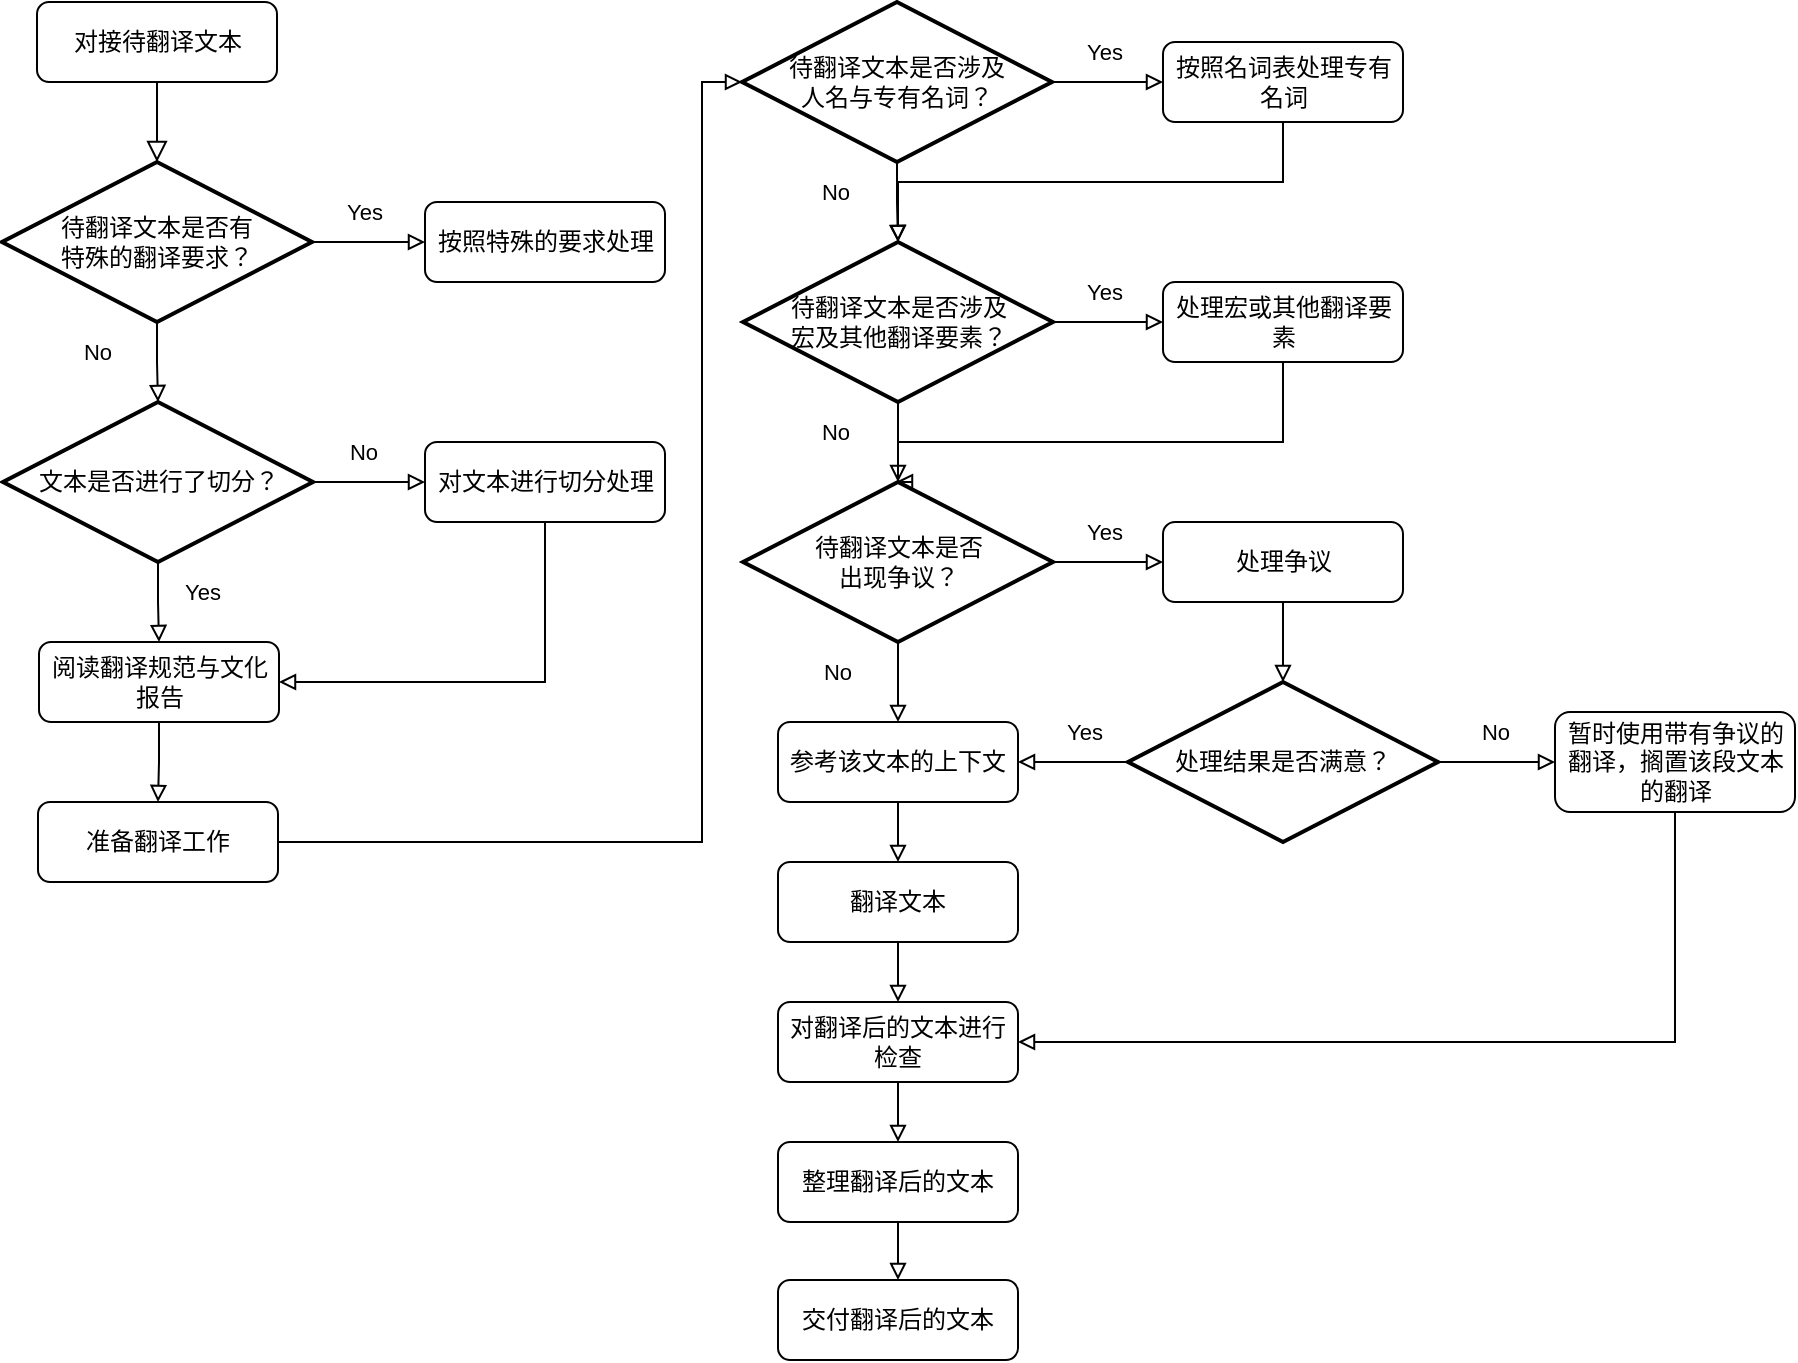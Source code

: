 <mxfile version="24.3.1" type="github">
  <diagram id="C5RBs43oDa-KdzZeNtuy" name="Page-1">
    <mxGraphModel dx="837" dy="975" grid="1" gridSize="10" guides="1" tooltips="1" connect="1" arrows="1" fold="1" page="1" pageScale="1" pageWidth="827" pageHeight="1169" math="0" shadow="0">
      <root>
        <mxCell id="WIyWlLk6GJQsqaUBKTNV-0" />
        <mxCell id="WIyWlLk6GJQsqaUBKTNV-1" parent="WIyWlLk6GJQsqaUBKTNV-0" />
        <mxCell id="WIyWlLk6GJQsqaUBKTNV-2" value="" style="rounded=0;html=1;jettySize=auto;orthogonalLoop=1;fontSize=11;endArrow=block;endFill=0;endSize=8;strokeWidth=1;shadow=0;labelBackgroundColor=none;edgeStyle=orthogonalEdgeStyle;entryX=0.5;entryY=0;entryDx=0;entryDy=0;entryPerimeter=0;" parent="WIyWlLk6GJQsqaUBKTNV-1" source="WIyWlLk6GJQsqaUBKTNV-3" target="IJrdV3IL_r7NS5gYrvFq-0" edge="1">
          <mxGeometry relative="1" as="geometry">
            <mxPoint x="87.5" y="100" as="targetPoint" />
          </mxGeometry>
        </mxCell>
        <mxCell id="WIyWlLk6GJQsqaUBKTNV-3" value="对接待翻译文本" style="rounded=1;whiteSpace=wrap;html=1;fontSize=12;glass=0;strokeWidth=1;shadow=0;" parent="WIyWlLk6GJQsqaUBKTNV-1" vertex="1">
          <mxGeometry x="27.5" y="10" width="120" height="40" as="geometry" />
        </mxCell>
        <mxCell id="IJrdV3IL_r7NS5gYrvFq-50" style="edgeStyle=orthogonalEdgeStyle;rounded=0;orthogonalLoop=1;jettySize=auto;html=1;entryX=0;entryY=0.5;entryDx=0;entryDy=0;strokeColor=default;align=center;verticalAlign=middle;fontFamily=Helvetica;fontSize=11;fontColor=default;labelBackgroundColor=default;endArrow=block;endFill=0;" parent="WIyWlLk6GJQsqaUBKTNV-1" source="IJrdV3IL_r7NS5gYrvFq-0" target="IJrdV3IL_r7NS5gYrvFq-1" edge="1">
          <mxGeometry relative="1" as="geometry" />
        </mxCell>
        <mxCell id="IJrdV3IL_r7NS5gYrvFq-0" value="&lt;div&gt;待翻译文本是否有&lt;/div&gt;&lt;div&gt;特殊的翻译要求？&lt;/div&gt;" style="strokeWidth=2;html=1;shape=mxgraph.flowchart.decision;whiteSpace=wrap;" parent="WIyWlLk6GJQsqaUBKTNV-1" vertex="1">
          <mxGeometry x="10" y="90" width="155" height="80" as="geometry" />
        </mxCell>
        <mxCell id="IJrdV3IL_r7NS5gYrvFq-1" value="按照特殊的要求处理" style="rounded=1;whiteSpace=wrap;html=1;fontSize=12;glass=0;strokeWidth=1;shadow=0;" parent="WIyWlLk6GJQsqaUBKTNV-1" vertex="1">
          <mxGeometry x="221.5" y="110" width="120" height="40" as="geometry" />
        </mxCell>
        <mxCell id="IJrdV3IL_r7NS5gYrvFq-29" style="edgeStyle=orthogonalEdgeStyle;rounded=0;orthogonalLoop=1;jettySize=auto;html=1;entryX=0;entryY=0.5;entryDx=0;entryDy=0;strokeColor=default;align=center;verticalAlign=middle;fontFamily=Helvetica;fontSize=11;fontColor=default;labelBackgroundColor=default;endArrow=block;endFill=0;" parent="WIyWlLk6GJQsqaUBKTNV-1" source="IJrdV3IL_r7NS5gYrvFq-2" target="IJrdV3IL_r7NS5gYrvFq-3" edge="1">
          <mxGeometry relative="1" as="geometry" />
        </mxCell>
        <mxCell id="IJrdV3IL_r7NS5gYrvFq-31" style="edgeStyle=orthogonalEdgeStyle;rounded=0;orthogonalLoop=1;jettySize=auto;html=1;entryX=0.5;entryY=0;entryDx=0;entryDy=0;strokeColor=default;align=center;verticalAlign=middle;fontFamily=Helvetica;fontSize=11;fontColor=default;labelBackgroundColor=default;endArrow=block;endFill=0;" parent="WIyWlLk6GJQsqaUBKTNV-1" source="IJrdV3IL_r7NS5gYrvFq-2" target="IJrdV3IL_r7NS5gYrvFq-16" edge="1">
          <mxGeometry relative="1" as="geometry" />
        </mxCell>
        <mxCell id="IJrdV3IL_r7NS5gYrvFq-2" value="文本是否进行了切分？" style="strokeWidth=2;html=1;shape=mxgraph.flowchart.decision;whiteSpace=wrap;" parent="WIyWlLk6GJQsqaUBKTNV-1" vertex="1">
          <mxGeometry x="10.5" y="210" width="155" height="80" as="geometry" />
        </mxCell>
        <mxCell id="IJrdV3IL_r7NS5gYrvFq-30" style="edgeStyle=orthogonalEdgeStyle;rounded=0;orthogonalLoop=1;jettySize=auto;html=1;entryX=1;entryY=0.5;entryDx=0;entryDy=0;strokeColor=default;align=center;verticalAlign=middle;fontFamily=Helvetica;fontSize=11;fontColor=default;labelBackgroundColor=default;endArrow=block;endFill=0;" parent="WIyWlLk6GJQsqaUBKTNV-1" source="IJrdV3IL_r7NS5gYrvFq-3" target="IJrdV3IL_r7NS5gYrvFq-16" edge="1">
          <mxGeometry relative="1" as="geometry">
            <Array as="points">
              <mxPoint x="281.5" y="350" />
            </Array>
          </mxGeometry>
        </mxCell>
        <mxCell id="IJrdV3IL_r7NS5gYrvFq-3" value="对文本进行切分处理" style="rounded=1;whiteSpace=wrap;html=1;fontSize=12;glass=0;strokeWidth=1;shadow=0;" parent="WIyWlLk6GJQsqaUBKTNV-1" vertex="1">
          <mxGeometry x="221.5" y="230" width="120" height="40" as="geometry" />
        </mxCell>
        <mxCell id="IJrdV3IL_r7NS5gYrvFq-34" style="edgeStyle=orthogonalEdgeStyle;rounded=0;orthogonalLoop=1;jettySize=auto;html=1;strokeColor=default;align=center;verticalAlign=middle;fontFamily=Helvetica;fontSize=11;fontColor=default;labelBackgroundColor=default;endArrow=block;endFill=0;" parent="WIyWlLk6GJQsqaUBKTNV-1" source="IJrdV3IL_r7NS5gYrvFq-4" target="IJrdV3IL_r7NS5gYrvFq-11" edge="1">
          <mxGeometry relative="1" as="geometry" />
        </mxCell>
        <mxCell id="IJrdV3IL_r7NS5gYrvFq-35" style="edgeStyle=orthogonalEdgeStyle;rounded=0;orthogonalLoop=1;jettySize=auto;html=1;strokeColor=default;align=center;verticalAlign=middle;fontFamily=Helvetica;fontSize=11;fontColor=default;labelBackgroundColor=default;endArrow=block;endFill=0;" parent="WIyWlLk6GJQsqaUBKTNV-1" source="IJrdV3IL_r7NS5gYrvFq-4" target="IJrdV3IL_r7NS5gYrvFq-6" edge="1">
          <mxGeometry relative="1" as="geometry" />
        </mxCell>
        <mxCell id="IJrdV3IL_r7NS5gYrvFq-4" value="&lt;div&gt;待翻译文本是否涉及&lt;/div&gt;&lt;div&gt;人名与专有名词？&lt;br&gt;&lt;/div&gt;" style="strokeWidth=2;html=1;shape=mxgraph.flowchart.decision;whiteSpace=wrap;" parent="WIyWlLk6GJQsqaUBKTNV-1" vertex="1">
          <mxGeometry x="380" y="10" width="155" height="80" as="geometry" />
        </mxCell>
        <mxCell id="IJrdV3IL_r7NS5gYrvFq-33" style="edgeStyle=orthogonalEdgeStyle;rounded=0;orthogonalLoop=1;jettySize=auto;html=1;strokeColor=default;align=center;verticalAlign=middle;fontFamily=Helvetica;fontSize=11;fontColor=default;labelBackgroundColor=default;endArrow=block;endFill=0;entryX=0;entryY=0.5;entryDx=0;entryDy=0;entryPerimeter=0;" parent="WIyWlLk6GJQsqaUBKTNV-1" source="IJrdV3IL_r7NS5gYrvFq-5" target="IJrdV3IL_r7NS5gYrvFq-4" edge="1">
          <mxGeometry relative="1" as="geometry">
            <Array as="points">
              <mxPoint x="360" y="430" />
              <mxPoint x="360" y="50" />
            </Array>
          </mxGeometry>
        </mxCell>
        <mxCell id="IJrdV3IL_r7NS5gYrvFq-5" value="准备翻译工作" style="rounded=1;whiteSpace=wrap;html=1;fontSize=12;glass=0;strokeWidth=1;shadow=0;" parent="WIyWlLk6GJQsqaUBKTNV-1" vertex="1">
          <mxGeometry x="28" y="410" width="120" height="40" as="geometry" />
        </mxCell>
        <mxCell id="IJrdV3IL_r7NS5gYrvFq-37" style="edgeStyle=orthogonalEdgeStyle;rounded=0;orthogonalLoop=1;jettySize=auto;html=1;entryX=0;entryY=0.5;entryDx=0;entryDy=0;strokeColor=default;align=center;verticalAlign=middle;fontFamily=Helvetica;fontSize=11;fontColor=default;labelBackgroundColor=default;endArrow=block;endFill=0;" parent="WIyWlLk6GJQsqaUBKTNV-1" source="IJrdV3IL_r7NS5gYrvFq-6" target="IJrdV3IL_r7NS5gYrvFq-12" edge="1">
          <mxGeometry relative="1" as="geometry" />
        </mxCell>
        <mxCell id="IJrdV3IL_r7NS5gYrvFq-6" value="&lt;div&gt;待翻译文本是否涉及&lt;/div&gt;&lt;div&gt;宏及其他翻译要素？&lt;br&gt;&lt;/div&gt;" style="strokeWidth=2;html=1;shape=mxgraph.flowchart.decision;whiteSpace=wrap;" parent="WIyWlLk6GJQsqaUBKTNV-1" vertex="1">
          <mxGeometry x="380.5" y="130" width="155" height="80" as="geometry" />
        </mxCell>
        <mxCell id="IJrdV3IL_r7NS5gYrvFq-22" style="edgeStyle=orthogonalEdgeStyle;rounded=0;orthogonalLoop=1;jettySize=auto;html=1;entryX=0.5;entryY=0;entryDx=0;entryDy=0;strokeColor=default;align=center;verticalAlign=middle;fontFamily=Helvetica;fontSize=11;fontColor=default;labelBackgroundColor=default;endArrow=block;endFill=0;" parent="WIyWlLk6GJQsqaUBKTNV-1" source="IJrdV3IL_r7NS5gYrvFq-7" target="IJrdV3IL_r7NS5gYrvFq-13" edge="1">
          <mxGeometry relative="1" as="geometry" />
        </mxCell>
        <mxCell id="IJrdV3IL_r7NS5gYrvFq-23" style="edgeStyle=orthogonalEdgeStyle;rounded=0;orthogonalLoop=1;jettySize=auto;html=1;entryX=0;entryY=0.5;entryDx=0;entryDy=0;strokeColor=default;align=center;verticalAlign=middle;fontFamily=Helvetica;fontSize=11;fontColor=default;labelBackgroundColor=default;endArrow=block;endFill=0;" parent="WIyWlLk6GJQsqaUBKTNV-1" source="IJrdV3IL_r7NS5gYrvFq-7" target="IJrdV3IL_r7NS5gYrvFq-9" edge="1">
          <mxGeometry relative="1" as="geometry" />
        </mxCell>
        <mxCell id="IJrdV3IL_r7NS5gYrvFq-7" value="&lt;div&gt;待翻译文本是否&lt;/div&gt;&lt;div&gt;出现争议？&lt;br&gt;&lt;/div&gt;" style="strokeWidth=2;html=1;shape=mxgraph.flowchart.decision;whiteSpace=wrap;" parent="WIyWlLk6GJQsqaUBKTNV-1" vertex="1">
          <mxGeometry x="380.5" y="250" width="155" height="80" as="geometry" />
        </mxCell>
        <mxCell id="IJrdV3IL_r7NS5gYrvFq-25" style="edgeStyle=orthogonalEdgeStyle;rounded=0;orthogonalLoop=1;jettySize=auto;html=1;entryX=1;entryY=0.5;entryDx=0;entryDy=0;strokeColor=default;align=center;verticalAlign=middle;fontFamily=Helvetica;fontSize=11;fontColor=default;labelBackgroundColor=default;endArrow=block;endFill=0;" parent="WIyWlLk6GJQsqaUBKTNV-1" source="IJrdV3IL_r7NS5gYrvFq-8" target="IJrdV3IL_r7NS5gYrvFq-13" edge="1">
          <mxGeometry relative="1" as="geometry" />
        </mxCell>
        <mxCell id="IJrdV3IL_r7NS5gYrvFq-26" style="edgeStyle=orthogonalEdgeStyle;rounded=0;orthogonalLoop=1;jettySize=auto;html=1;strokeColor=default;align=center;verticalAlign=middle;fontFamily=Helvetica;fontSize=11;fontColor=default;labelBackgroundColor=default;endArrow=block;endFill=0;" parent="WIyWlLk6GJQsqaUBKTNV-1" source="IJrdV3IL_r7NS5gYrvFq-8" target="IJrdV3IL_r7NS5gYrvFq-10" edge="1">
          <mxGeometry relative="1" as="geometry">
            <mxPoint x="786.5" y="390" as="targetPoint" />
          </mxGeometry>
        </mxCell>
        <mxCell id="IJrdV3IL_r7NS5gYrvFq-8" value="处理结果是否满意？" style="strokeWidth=2;html=1;shape=mxgraph.flowchart.decision;whiteSpace=wrap;" parent="WIyWlLk6GJQsqaUBKTNV-1" vertex="1">
          <mxGeometry x="573" y="350" width="155" height="80" as="geometry" />
        </mxCell>
        <mxCell id="IJrdV3IL_r7NS5gYrvFq-24" style="edgeStyle=orthogonalEdgeStyle;rounded=0;orthogonalLoop=1;jettySize=auto;html=1;strokeColor=default;align=center;verticalAlign=middle;fontFamily=Helvetica;fontSize=11;fontColor=default;labelBackgroundColor=default;endArrow=block;endFill=0;" parent="WIyWlLk6GJQsqaUBKTNV-1" source="IJrdV3IL_r7NS5gYrvFq-9" target="IJrdV3IL_r7NS5gYrvFq-8" edge="1">
          <mxGeometry relative="1" as="geometry" />
        </mxCell>
        <mxCell id="IJrdV3IL_r7NS5gYrvFq-9" value="处理争议" style="rounded=1;whiteSpace=wrap;html=1;fontSize=12;glass=0;strokeWidth=1;shadow=0;" parent="WIyWlLk6GJQsqaUBKTNV-1" vertex="1">
          <mxGeometry x="590.5" y="270" width="120" height="40" as="geometry" />
        </mxCell>
        <mxCell id="IJrdV3IL_r7NS5gYrvFq-57" style="edgeStyle=orthogonalEdgeStyle;rounded=0;orthogonalLoop=1;jettySize=auto;html=1;entryX=1;entryY=0.5;entryDx=0;entryDy=0;strokeColor=default;align=center;verticalAlign=middle;fontFamily=Helvetica;fontSize=11;fontColor=default;labelBackgroundColor=default;endArrow=block;endFill=0;" parent="WIyWlLk6GJQsqaUBKTNV-1" source="IJrdV3IL_r7NS5gYrvFq-10" target="IJrdV3IL_r7NS5gYrvFq-15" edge="1">
          <mxGeometry relative="1" as="geometry">
            <Array as="points">
              <mxPoint x="847" y="530" />
            </Array>
            <mxPoint x="846.529" y="415" as="sourcePoint" />
          </mxGeometry>
        </mxCell>
        <mxCell id="IJrdV3IL_r7NS5gYrvFq-10" value="暂时使用带有争议的翻译，搁置该段文本的翻译" style="rounded=1;whiteSpace=wrap;html=1;fontSize=12;glass=0;strokeWidth=1;shadow=0;" parent="WIyWlLk6GJQsqaUBKTNV-1" vertex="1">
          <mxGeometry x="786.5" y="365" width="120" height="50" as="geometry" />
        </mxCell>
        <mxCell id="IJrdV3IL_r7NS5gYrvFq-11" value="按照名词表处理专有名词" style="rounded=1;whiteSpace=wrap;html=1;fontSize=12;glass=0;strokeWidth=1;shadow=0;" parent="WIyWlLk6GJQsqaUBKTNV-1" vertex="1">
          <mxGeometry x="590.5" y="30" width="120" height="40" as="geometry" />
        </mxCell>
        <mxCell id="IJrdV3IL_r7NS5gYrvFq-39" style="edgeStyle=orthogonalEdgeStyle;rounded=0;orthogonalLoop=1;jettySize=auto;html=1;strokeColor=default;align=center;verticalAlign=middle;fontFamily=Helvetica;fontSize=11;fontColor=default;labelBackgroundColor=default;endArrow=block;endFill=0;" parent="WIyWlLk6GJQsqaUBKTNV-1" source="IJrdV3IL_r7NS5gYrvFq-12" edge="1">
          <mxGeometry relative="1" as="geometry">
            <mxPoint x="457" y="250" as="targetPoint" />
            <Array as="points">
              <mxPoint x="651" y="230" />
              <mxPoint x="458" y="230" />
              <mxPoint x="458" y="250" />
            </Array>
          </mxGeometry>
        </mxCell>
        <mxCell id="IJrdV3IL_r7NS5gYrvFq-12" value="处理宏或其他翻译要素" style="rounded=1;whiteSpace=wrap;html=1;fontSize=12;glass=0;strokeWidth=1;shadow=0;" parent="WIyWlLk6GJQsqaUBKTNV-1" vertex="1">
          <mxGeometry x="590.5" y="150" width="120" height="40" as="geometry" />
        </mxCell>
        <mxCell id="IJrdV3IL_r7NS5gYrvFq-41" style="edgeStyle=orthogonalEdgeStyle;rounded=0;orthogonalLoop=1;jettySize=auto;html=1;entryX=0.5;entryY=0;entryDx=0;entryDy=0;strokeColor=default;align=center;verticalAlign=middle;fontFamily=Helvetica;fontSize=11;fontColor=default;labelBackgroundColor=default;endArrow=block;endFill=0;" parent="WIyWlLk6GJQsqaUBKTNV-1" source="IJrdV3IL_r7NS5gYrvFq-13" target="IJrdV3IL_r7NS5gYrvFq-40" edge="1">
          <mxGeometry relative="1" as="geometry" />
        </mxCell>
        <mxCell id="IJrdV3IL_r7NS5gYrvFq-13" value="参考该文本的上下文" style="rounded=1;whiteSpace=wrap;html=1;fontSize=12;glass=0;strokeWidth=1;shadow=0;" parent="WIyWlLk6GJQsqaUBKTNV-1" vertex="1">
          <mxGeometry x="398" y="370" width="120" height="40" as="geometry" />
        </mxCell>
        <mxCell id="IJrdV3IL_r7NS5gYrvFq-20" style="edgeStyle=orthogonalEdgeStyle;rounded=0;orthogonalLoop=1;jettySize=auto;html=1;entryX=0.5;entryY=0;entryDx=0;entryDy=0;strokeColor=default;align=center;verticalAlign=middle;fontFamily=Helvetica;fontSize=11;fontColor=default;labelBackgroundColor=default;endArrow=block;endFill=0;" parent="WIyWlLk6GJQsqaUBKTNV-1" source="IJrdV3IL_r7NS5gYrvFq-15" target="IJrdV3IL_r7NS5gYrvFq-18" edge="1">
          <mxGeometry relative="1" as="geometry" />
        </mxCell>
        <mxCell id="IJrdV3IL_r7NS5gYrvFq-15" value="对翻译后的文本进行检查" style="rounded=1;whiteSpace=wrap;html=1;fontSize=12;glass=0;strokeWidth=1;shadow=0;" parent="WIyWlLk6GJQsqaUBKTNV-1" vertex="1">
          <mxGeometry x="398" y="510" width="120" height="40" as="geometry" />
        </mxCell>
        <mxCell id="IJrdV3IL_r7NS5gYrvFq-32" style="edgeStyle=orthogonalEdgeStyle;rounded=0;orthogonalLoop=1;jettySize=auto;html=1;strokeColor=default;align=center;verticalAlign=middle;fontFamily=Helvetica;fontSize=11;fontColor=default;labelBackgroundColor=default;endArrow=block;endFill=0;" parent="WIyWlLk6GJQsqaUBKTNV-1" source="IJrdV3IL_r7NS5gYrvFq-16" target="IJrdV3IL_r7NS5gYrvFq-5" edge="1">
          <mxGeometry relative="1" as="geometry" />
        </mxCell>
        <mxCell id="IJrdV3IL_r7NS5gYrvFq-16" value="阅读翻译规范与文化报告" style="rounded=1;whiteSpace=wrap;html=1;fontSize=12;glass=0;strokeWidth=1;shadow=0;" parent="WIyWlLk6GJQsqaUBKTNV-1" vertex="1">
          <mxGeometry x="28.5" y="330" width="120" height="40" as="geometry" />
        </mxCell>
        <mxCell id="IJrdV3IL_r7NS5gYrvFq-17" value="交付翻译后的文本" style="rounded=1;whiteSpace=wrap;html=1;fontSize=12;glass=0;strokeWidth=1;shadow=0;" parent="WIyWlLk6GJQsqaUBKTNV-1" vertex="1">
          <mxGeometry x="398" y="649" width="120" height="40" as="geometry" />
        </mxCell>
        <mxCell id="IJrdV3IL_r7NS5gYrvFq-19" style="edgeStyle=orthogonalEdgeStyle;rounded=0;orthogonalLoop=1;jettySize=auto;html=1;entryX=0.5;entryY=0;entryDx=0;entryDy=0;endArrow=block;endFill=0;" parent="WIyWlLk6GJQsqaUBKTNV-1" source="IJrdV3IL_r7NS5gYrvFq-18" target="IJrdV3IL_r7NS5gYrvFq-17" edge="1">
          <mxGeometry relative="1" as="geometry" />
        </mxCell>
        <mxCell id="IJrdV3IL_r7NS5gYrvFq-18" value="整理翻译后的文本" style="rounded=1;whiteSpace=wrap;html=1;fontSize=12;glass=0;strokeWidth=1;shadow=0;" parent="WIyWlLk6GJQsqaUBKTNV-1" vertex="1">
          <mxGeometry x="398" y="580" width="120" height="40" as="geometry" />
        </mxCell>
        <mxCell id="IJrdV3IL_r7NS5gYrvFq-28" style="edgeStyle=orthogonalEdgeStyle;rounded=0;orthogonalLoop=1;jettySize=auto;html=1;entryX=0.5;entryY=0;entryDx=0;entryDy=0;entryPerimeter=0;strokeColor=default;align=center;verticalAlign=middle;fontFamily=Helvetica;fontSize=11;fontColor=default;labelBackgroundColor=default;endArrow=block;endFill=0;" parent="WIyWlLk6GJQsqaUBKTNV-1" source="IJrdV3IL_r7NS5gYrvFq-0" target="IJrdV3IL_r7NS5gYrvFq-2" edge="1">
          <mxGeometry relative="1" as="geometry" />
        </mxCell>
        <mxCell id="IJrdV3IL_r7NS5gYrvFq-36" style="edgeStyle=orthogonalEdgeStyle;rounded=0;orthogonalLoop=1;jettySize=auto;html=1;entryX=0.5;entryY=0;entryDx=0;entryDy=0;entryPerimeter=0;strokeColor=default;align=center;verticalAlign=middle;fontFamily=Helvetica;fontSize=11;fontColor=default;labelBackgroundColor=default;endArrow=block;endFill=0;" parent="WIyWlLk6GJQsqaUBKTNV-1" source="IJrdV3IL_r7NS5gYrvFq-11" target="IJrdV3IL_r7NS5gYrvFq-6" edge="1">
          <mxGeometry relative="1" as="geometry">
            <Array as="points">
              <mxPoint x="651" y="100" />
              <mxPoint x="458" y="100" />
            </Array>
          </mxGeometry>
        </mxCell>
        <mxCell id="IJrdV3IL_r7NS5gYrvFq-38" style="edgeStyle=orthogonalEdgeStyle;rounded=0;orthogonalLoop=1;jettySize=auto;html=1;entryX=0.5;entryY=0;entryDx=0;entryDy=0;entryPerimeter=0;strokeColor=default;align=center;verticalAlign=middle;fontFamily=Helvetica;fontSize=11;fontColor=default;labelBackgroundColor=default;endArrow=block;endFill=0;" parent="WIyWlLk6GJQsqaUBKTNV-1" source="IJrdV3IL_r7NS5gYrvFq-6" target="IJrdV3IL_r7NS5gYrvFq-7" edge="1">
          <mxGeometry relative="1" as="geometry" />
        </mxCell>
        <mxCell id="IJrdV3IL_r7NS5gYrvFq-42" style="edgeStyle=orthogonalEdgeStyle;rounded=0;orthogonalLoop=1;jettySize=auto;html=1;strokeColor=default;align=center;verticalAlign=middle;fontFamily=Helvetica;fontSize=11;fontColor=default;labelBackgroundColor=default;endArrow=block;endFill=0;" parent="WIyWlLk6GJQsqaUBKTNV-1" source="IJrdV3IL_r7NS5gYrvFq-40" target="IJrdV3IL_r7NS5gYrvFq-15" edge="1">
          <mxGeometry relative="1" as="geometry" />
        </mxCell>
        <mxCell id="IJrdV3IL_r7NS5gYrvFq-40" value="翻译文本" style="rounded=1;whiteSpace=wrap;html=1;fontSize=12;glass=0;strokeWidth=1;shadow=0;" parent="WIyWlLk6GJQsqaUBKTNV-1" vertex="1">
          <mxGeometry x="398" y="440" width="120" height="40" as="geometry" />
        </mxCell>
        <mxCell id="IJrdV3IL_r7NS5gYrvFq-43" value="No" style="text;html=1;align=center;verticalAlign=middle;whiteSpace=wrap;rounded=0;fontFamily=Helvetica;fontSize=11;fontColor=default;labelBackgroundColor=default;" parent="WIyWlLk6GJQsqaUBKTNV-1" vertex="1">
          <mxGeometry x="161" y="220" width="60" height="30" as="geometry" />
        </mxCell>
        <mxCell id="IJrdV3IL_r7NS5gYrvFq-44" value="Yes" style="text;html=1;align=center;verticalAlign=middle;resizable=0;points=[];autosize=1;strokeColor=none;fillColor=none;fontFamily=Helvetica;fontSize=11;fontColor=default;labelBackgroundColor=default;" parent="WIyWlLk6GJQsqaUBKTNV-1" vertex="1">
          <mxGeometry x="90" y="290" width="40" height="30" as="geometry" />
        </mxCell>
        <mxCell id="IJrdV3IL_r7NS5gYrvFq-46" value="Yes" style="text;html=1;align=center;verticalAlign=middle;resizable=0;points=[];autosize=1;strokeColor=none;fillColor=none;fontFamily=Helvetica;fontSize=11;fontColor=default;labelBackgroundColor=default;" parent="WIyWlLk6GJQsqaUBKTNV-1" vertex="1">
          <mxGeometry x="540.5" y="20" width="40" height="30" as="geometry" />
        </mxCell>
        <mxCell id="IJrdV3IL_r7NS5gYrvFq-47" value="No" style="text;html=1;align=center;verticalAlign=middle;whiteSpace=wrap;rounded=0;fontFamily=Helvetica;fontSize=11;fontColor=default;labelBackgroundColor=default;" parent="WIyWlLk6GJQsqaUBKTNV-1" vertex="1">
          <mxGeometry x="397.0" y="90" width="60" height="30" as="geometry" />
        </mxCell>
        <mxCell id="IJrdV3IL_r7NS5gYrvFq-48" value="Yes" style="text;html=1;align=center;verticalAlign=middle;resizable=0;points=[];autosize=1;strokeColor=none;fillColor=none;fontFamily=Helvetica;fontSize=11;fontColor=default;labelBackgroundColor=default;" parent="WIyWlLk6GJQsqaUBKTNV-1" vertex="1">
          <mxGeometry x="540.5" y="140" width="40" height="30" as="geometry" />
        </mxCell>
        <mxCell id="IJrdV3IL_r7NS5gYrvFq-49" value="No" style="text;html=1;align=center;verticalAlign=middle;whiteSpace=wrap;rounded=0;fontFamily=Helvetica;fontSize=11;fontColor=default;labelBackgroundColor=default;" parent="WIyWlLk6GJQsqaUBKTNV-1" vertex="1">
          <mxGeometry x="397.0" y="210" width="60" height="30" as="geometry" />
        </mxCell>
        <mxCell id="IJrdV3IL_r7NS5gYrvFq-51" value="Yes" style="text;html=1;align=center;verticalAlign=middle;resizable=0;points=[];autosize=1;strokeColor=none;fillColor=none;fontFamily=Helvetica;fontSize=11;fontColor=default;labelBackgroundColor=default;" parent="WIyWlLk6GJQsqaUBKTNV-1" vertex="1">
          <mxGeometry x="171" y="100" width="40" height="30" as="geometry" />
        </mxCell>
        <mxCell id="IJrdV3IL_r7NS5gYrvFq-52" value="No" style="text;html=1;align=center;verticalAlign=middle;whiteSpace=wrap;rounded=0;fontFamily=Helvetica;fontSize=11;fontColor=default;labelBackgroundColor=default;" parent="WIyWlLk6GJQsqaUBKTNV-1" vertex="1">
          <mxGeometry x="27.5" y="170" width="60" height="30" as="geometry" />
        </mxCell>
        <mxCell id="IJrdV3IL_r7NS5gYrvFq-53" value="Yes" style="text;html=1;align=center;verticalAlign=middle;resizable=0;points=[];autosize=1;strokeColor=none;fillColor=none;fontFamily=Helvetica;fontSize=11;fontColor=default;labelBackgroundColor=default;" parent="WIyWlLk6GJQsqaUBKTNV-1" vertex="1">
          <mxGeometry x="540.5" y="260" width="40" height="30" as="geometry" />
        </mxCell>
        <mxCell id="IJrdV3IL_r7NS5gYrvFq-54" value="Yes" style="text;html=1;align=center;verticalAlign=middle;resizable=0;points=[];autosize=1;strokeColor=none;fillColor=none;fontFamily=Helvetica;fontSize=11;fontColor=default;labelBackgroundColor=default;" parent="WIyWlLk6GJQsqaUBKTNV-1" vertex="1">
          <mxGeometry x="530.5" y="360" width="40" height="30" as="geometry" />
        </mxCell>
        <mxCell id="IJrdV3IL_r7NS5gYrvFq-55" value="No" style="text;html=1;align=center;verticalAlign=middle;whiteSpace=wrap;rounded=0;fontFamily=Helvetica;fontSize=11;fontColor=default;labelBackgroundColor=default;" parent="WIyWlLk6GJQsqaUBKTNV-1" vertex="1">
          <mxGeometry x="726.5" y="360" width="60" height="30" as="geometry" />
        </mxCell>
        <mxCell id="IJrdV3IL_r7NS5gYrvFq-56" value="No" style="text;html=1;align=center;verticalAlign=middle;whiteSpace=wrap;rounded=0;fontFamily=Helvetica;fontSize=11;fontColor=default;labelBackgroundColor=default;" parent="WIyWlLk6GJQsqaUBKTNV-1" vertex="1">
          <mxGeometry x="398.0" y="330" width="60" height="30" as="geometry" />
        </mxCell>
      </root>
    </mxGraphModel>
  </diagram>
</mxfile>
